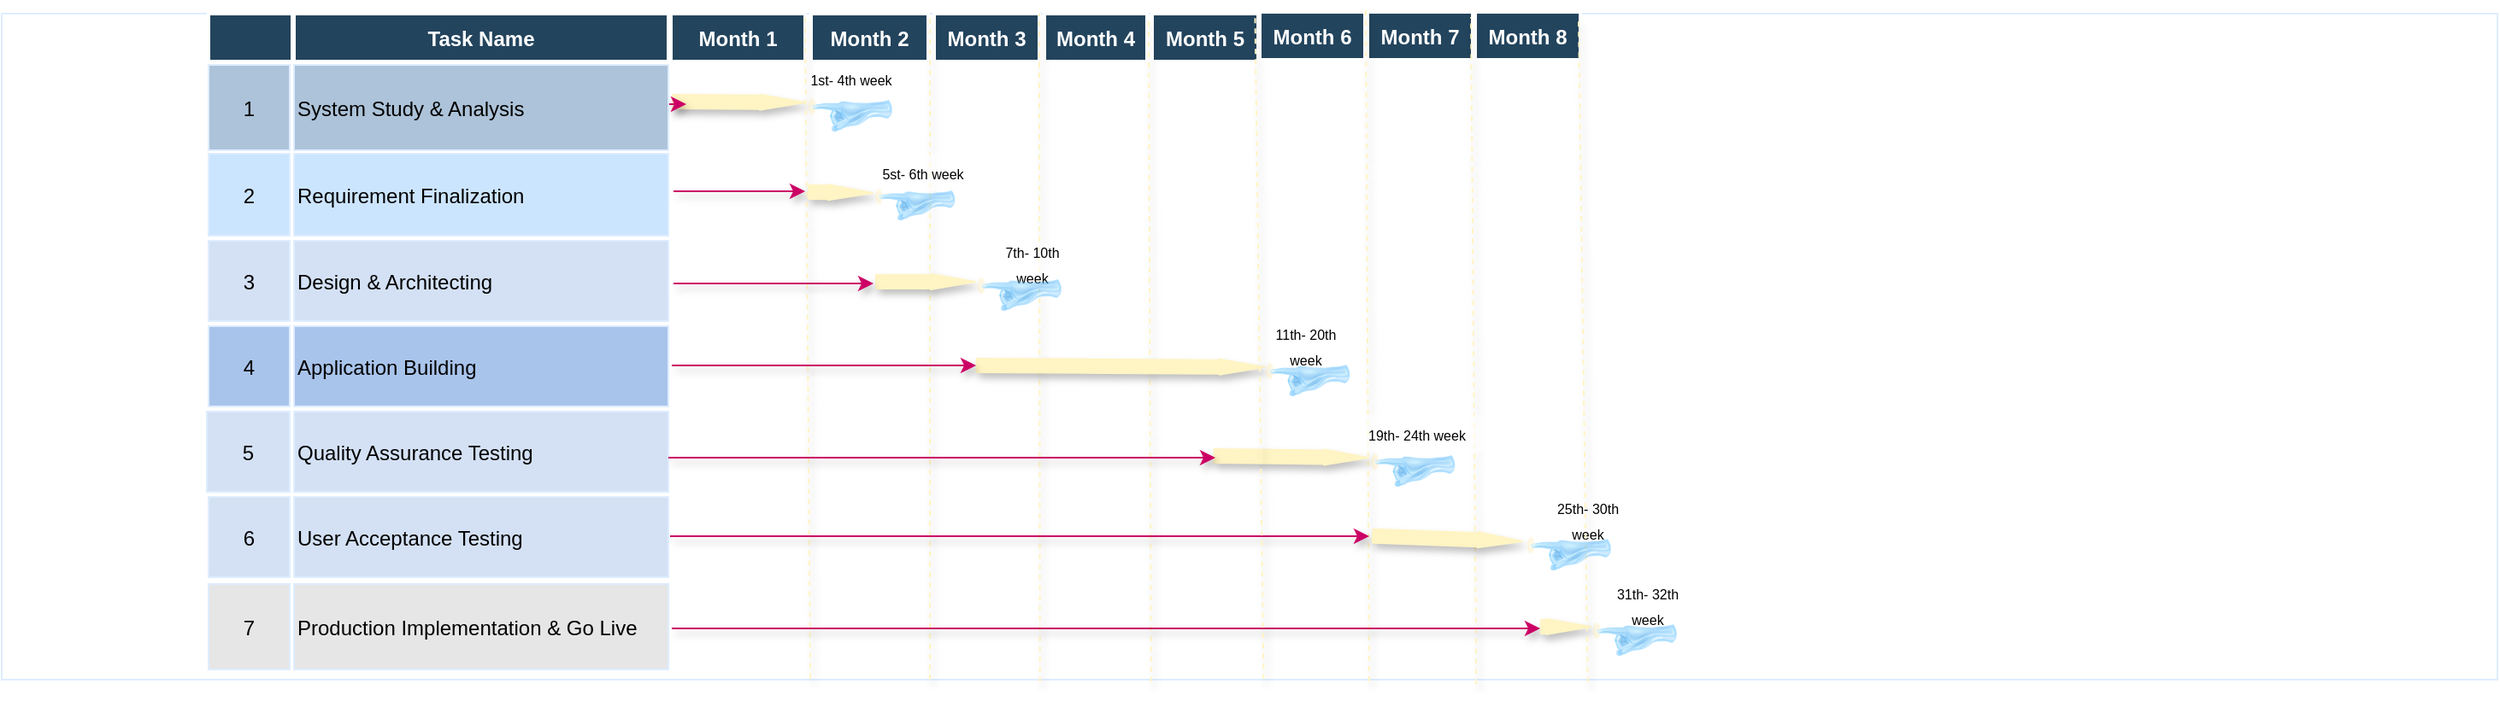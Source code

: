 <mxfile version="13.6.2" type="github">
  <diagram name="Page-1" id="8378b5f6-a2b2-b727-a746-972ab9d02e00">
    <mxGraphModel dx="4625" dy="493" grid="1" gridSize="10" guides="1" tooltips="1" connect="0" arrows="1" fold="1" page="1" pageScale="1.5" pageWidth="1169" pageHeight="827" background="#ffffff" math="0" shadow="0">
      <root>
        <mxCell id="0" />
        <mxCell id="1" parent="0" />
        <mxCell id="iz-O9aYa_GpuZ4qTTY7D-351" value="" style="align=left;strokeColor=#DEEDFF" parent="1" vertex="1">
          <mxGeometry x="-1930" y="30" width="1460" height="390" as="geometry" />
        </mxCell>
        <mxCell id="63" value="1" style="strokeColor=#DEEDFF;fillColor=#ADC3D9" parent="1" vertex="1">
          <mxGeometry x="-1809" y="60" width="47.5" height="50" as="geometry" />
        </mxCell>
        <mxCell id="64" value="System Study &amp; Analysis" style="align=left;strokeColor=#DEEDFF;fillColor=#ADC3D9" parent="1" vertex="1">
          <mxGeometry x="-1759" y="60" width="219" height="50" as="geometry" />
        </mxCell>
        <mxCell id="69" value="2" style="strokeColor=#DEEDFF;fillColor=#CCE5FF" parent="1" vertex="1">
          <mxGeometry x="-1809" y="112" width="47.5" height="48" as="geometry" />
        </mxCell>
        <mxCell id="iz-O9aYa_GpuZ4qTTY7D-308" value="" style="edgeStyle=orthogonalEdgeStyle;rounded=0;orthogonalLoop=1;jettySize=auto;html=1;shadow=1;strokeColor=#CC0066;fillColor=#FFF4C3;" parent="1" edge="1">
          <mxGeometry relative="1" as="geometry">
            <mxPoint x="-1537" y="134" as="sourcePoint" />
            <mxPoint x="-1460" y="134" as="targetPoint" />
          </mxGeometry>
        </mxCell>
        <mxCell id="70" value="Requirement Finalization" style="align=left;strokeColor=#DEEDFF;fillColor=#CCE5FF" parent="1" vertex="1">
          <mxGeometry x="-1759" y="112" width="219" height="48" as="geometry" />
        </mxCell>
        <mxCell id="74" value="3" style="strokeColor=#DEEDFF;fillColor=#D4E1F5;" parent="1" vertex="1">
          <mxGeometry x="-1809" y="163" width="47.5" height="47" as="geometry" />
        </mxCell>
        <mxCell id="75" value="Design &amp; Architecting" style="align=left;strokeColor=#DEEDFF;fillColor=#D4E1F5;" parent="1" vertex="1">
          <mxGeometry x="-1759" y="163" width="219" height="47" as="geometry" />
        </mxCell>
        <mxCell id="79" value="4" style="strokeColor=#DEEDFF;fillColor=#A9C4EB;" parent="1" vertex="1">
          <mxGeometry x="-1809" y="213" width="47.5" height="47" as="geometry" />
        </mxCell>
        <mxCell id="80" value="Application Building" style="align=left;strokeColor=#DEEDFF;fillColor=#A9C4EB;" parent="1" vertex="1">
          <mxGeometry x="-1759" y="213" width="219" height="47" as="geometry" />
        </mxCell>
        <mxCell id="84" value="5" style="strokeColor=#DEEDFF;fillColor=#D4E1F5;" parent="1" vertex="1">
          <mxGeometry x="-1810" y="263" width="48.5" height="47" as="geometry" />
        </mxCell>
        <mxCell id="85" value="Quality Assurance Testing " style="align=left;strokeColor=#DEEDFF;fillColor=#D4E1F5;" parent="1" vertex="1">
          <mxGeometry x="-1759" y="263" width="219" height="47" as="geometry" />
        </mxCell>
        <mxCell id="89" value="6" style="strokeColor=#DEEDFF;fillColor=#D4E1F5;" parent="1" vertex="1">
          <mxGeometry x="-1809" y="313" width="47.5" height="47" as="geometry" />
        </mxCell>
        <mxCell id="90" value="User Acceptance Testing" style="align=left;strokeColor=#DEEDFF;fillColor=#D4E1F5;" parent="1" vertex="1">
          <mxGeometry x="-1759" y="313" width="219" height="47" as="geometry" />
        </mxCell>
        <mxCell id="94" value="7" style="strokeColor=#DEEDFF;fillColor=#E6E6E6;" parent="1" vertex="1">
          <mxGeometry x="-1809" y="364" width="47.5" height="50" as="geometry" />
        </mxCell>
        <mxCell id="95" value="Production Implementation &amp; Go Live" style="align=left;strokeColor=#DEEDFF;fillColor=#E6E6E6;" parent="1" vertex="1">
          <mxGeometry x="-1759" y="364" width="219" height="50" as="geometry" />
        </mxCell>
        <mxCell id="4" value="Month 1" style="fillColor=#23445D;strokeColor=#FFFFFF;strokeWidth=2;fontColor=#FFFFFF;fontStyle=1" parent="1" vertex="1">
          <mxGeometry x="-1538.5" y="30" width="78.5" height="28" as="geometry" />
        </mxCell>
        <mxCell id="15" value="Month 2" style="fillColor=#23445D;strokeColor=#FFFFFF;strokeWidth=2;fontColor=#FFFFFF;fontStyle=1" parent="1" vertex="1">
          <mxGeometry x="-1456.5" y="30" width="68.5" height="28" as="geometry" />
        </mxCell>
        <mxCell id="23" value="Month 3" style="fillColor=#23445D;strokeColor=#FFFFFF;strokeWidth=2;fontColor=#FFFFFF;fontStyle=1" parent="1" vertex="1">
          <mxGeometry x="-1384.5" y="30" width="61.5" height="28" as="geometry" />
        </mxCell>
        <mxCell id="31" value="Month 4" style="fillColor=#23445D;strokeColor=#FFFFFF;strokeWidth=2;fontColor=#FFFFFF;fontStyle=1" parent="1" vertex="1">
          <mxGeometry x="-1320" y="30" width="60" height="28" as="geometry" />
        </mxCell>
        <mxCell id="39" value="Month 5" style="fillColor=#23445D;strokeColor=#FFFFFF;strokeWidth=2;fontColor=#FFFFFF;fontStyle=1" parent="1" vertex="1">
          <mxGeometry x="-1257" y="30" width="62" height="28" as="geometry" />
        </mxCell>
        <mxCell id="47" value="Month 6" style="fillColor=#23445D;strokeColor=#FFFFFF;strokeWidth=2;fontColor=#FFFFFF;fontStyle=1" parent="1" vertex="1">
          <mxGeometry x="-1194" y="29" width="61.5" height="28" as="geometry" />
        </mxCell>
        <mxCell id="55" value="Month 7" style="fillColor=#23445D;strokeColor=#FFFFFF;strokeWidth=2;fontColor=#FFFFFF;fontStyle=1" parent="1" vertex="1">
          <mxGeometry x="-1131" y="29" width="61.5" height="28" as="geometry" />
        </mxCell>
        <mxCell id="iz-O9aYa_GpuZ4qTTY7D-278" value="Month 8" style="fillColor=#23445D;strokeColor=#FFFFFF;strokeWidth=2;fontColor=#FFFFFF;fontStyle=1" parent="1" vertex="1">
          <mxGeometry x="-1068" y="29" width="61.5" height="28" as="geometry" />
        </mxCell>
        <mxCell id="iz-O9aYa_GpuZ4qTTY7D-280" value="Task Name" style="fillColor=#23445D;strokeColor=#FFFFFF;strokeWidth=2;fontColor=#FFFFFF;fontStyle=1" parent="1" vertex="1">
          <mxGeometry x="-1759" y="30" width="219" height="28" as="geometry" />
        </mxCell>
        <mxCell id="iz-O9aYa_GpuZ4qTTY7D-284" value="" style="fillColor=#23445D;strokeColor=#FFFFFF;strokeWidth=2;fontColor=#FFFFFF;fontStyle=1" parent="1" vertex="1">
          <mxGeometry x="-1809" y="30" width="49" height="28" as="geometry" />
        </mxCell>
        <mxCell id="iz-O9aYa_GpuZ4qTTY7D-286" value="" style="shape=flexArrow;endArrow=classic;html=1;endWidth=0;endSize=8.33;width=8;strokeColor=#FFF4C3;fillColor=#FFF4C3;shadow=1;" parent="1" edge="1">
          <mxGeometry width="50" height="50" relative="1" as="geometry">
            <mxPoint x="-1538" y="81.5" as="sourcePoint" />
            <mxPoint x="-1460" y="82" as="targetPoint" />
          </mxGeometry>
        </mxCell>
        <mxCell id="iz-O9aYa_GpuZ4qTTY7D-293" value="&lt;font style=&quot;font-size: 8px&quot;&gt;1st- 4th week&lt;/font&gt;" style="whiteSpace=wrap;html=1;strokeWidth=2;fillColor=#FFFFFF;opacity=50;strokeColor=#FFFFFF;" parent="1" vertex="1">
          <mxGeometry x="-1458.5" y="58" width="50" height="20" as="geometry" />
        </mxCell>
        <mxCell id="iz-O9aYa_GpuZ4qTTY7D-294" value="" style="endArrow=none;dashed=1;html=1;shadow=1;strokeColor=#FFF4C3;fillColor=#FFF4C3;exitX=0.324;exitY=0.998;exitDx=0;exitDy=0;exitPerimeter=0;" parent="1" edge="1" source="iz-O9aYa_GpuZ4qTTY7D-351">
          <mxGeometry width="50" height="50" relative="1" as="geometry">
            <mxPoint x="-1459.5" y="270" as="sourcePoint" />
            <mxPoint x="-1460" y="30" as="targetPoint" />
          </mxGeometry>
        </mxCell>
        <mxCell id="iz-O9aYa_GpuZ4qTTY7D-295" value="" style="endArrow=none;dashed=1;html=1;shadow=1;strokeColor=#FFF4C3;fillColor=#FFF4C3;" parent="1" edge="1">
          <mxGeometry width="50" height="50" relative="1" as="geometry">
            <mxPoint x="-1387" y="420" as="sourcePoint" />
            <mxPoint x="-1387" y="30" as="targetPoint" />
          </mxGeometry>
        </mxCell>
        <mxCell id="iz-O9aYa_GpuZ4qTTY7D-296" value="" style="endArrow=none;dashed=1;html=1;shadow=1;strokeColor=#FFF4C3;fillColor=#FFF4C3;exitX=0.416;exitY=1.004;exitDx=0;exitDy=0;exitPerimeter=0;" parent="1" edge="1">
          <mxGeometry width="50" height="50" relative="1" as="geometry">
            <mxPoint x="-1322.64" y="421.56" as="sourcePoint" />
            <mxPoint x="-1323" y="30" as="targetPoint" />
          </mxGeometry>
        </mxCell>
        <mxCell id="iz-O9aYa_GpuZ4qTTY7D-297" value="" style="endArrow=none;dashed=1;html=1;shadow=1;strokeColor=#FFF4C3;fillColor=#FFF4C3;" parent="1" edge="1">
          <mxGeometry width="50" height="50" relative="1" as="geometry">
            <mxPoint x="-1130" y="421" as="sourcePoint" />
            <mxPoint x="-1132" y="27" as="targetPoint" />
          </mxGeometry>
        </mxCell>
        <mxCell id="iz-O9aYa_GpuZ4qTTY7D-299" value="" style="endArrow=none;dashed=1;html=1;shadow=1;strokeColor=#FFF4C3;fillColor=#FFF4C3;exitX=0.584;exitY=1.007;exitDx=0;exitDy=0;exitPerimeter=0;" parent="1" edge="1">
          <mxGeometry width="50" height="50" relative="1" as="geometry">
            <mxPoint x="-1067.36" y="422.73" as="sourcePoint" />
            <mxPoint x="-1070.5" y="32" as="targetPoint" />
          </mxGeometry>
        </mxCell>
        <mxCell id="iz-O9aYa_GpuZ4qTTY7D-300" value="" style="endArrow=none;dashed=1;html=1;shadow=1;strokeColor=#FFF4C3;fillColor=#FFF4C3;exitX=0.453;exitY=1.004;exitDx=0;exitDy=0;exitPerimeter=0;" parent="1" edge="1">
          <mxGeometry width="50" height="50" relative="1" as="geometry">
            <mxPoint x="-1257.62" y="421.56" as="sourcePoint" />
            <mxPoint x="-1259" y="33" as="targetPoint" />
          </mxGeometry>
        </mxCell>
        <mxCell id="iz-O9aYa_GpuZ4qTTY7D-301" value="" style="shape=flexArrow;endArrow=classic;html=1;endWidth=0;endSize=8.33;width=8;strokeColor=#FFF4C3;fillColor=#FFF4C3;shadow=1;" parent="1" edge="1">
          <mxGeometry width="50" height="50" relative="1" as="geometry">
            <mxPoint x="-1458.5" y="134.5" as="sourcePoint" />
            <mxPoint x="-1420" y="135" as="targetPoint" />
          </mxGeometry>
        </mxCell>
        <mxCell id="iz-O9aYa_GpuZ4qTTY7D-302" value="&lt;font style=&quot;font-size: 8px&quot;&gt;5st- 6th week&lt;/font&gt;" style="whiteSpace=wrap;html=1;strokeWidth=2;fillColor=#FFFFFF;opacity=50;strokeColor=#FFFFFF;" parent="1" vertex="1">
          <mxGeometry x="-1416.5" y="113" width="50" height="20" as="geometry" />
        </mxCell>
        <mxCell id="iz-O9aYa_GpuZ4qTTY7D-303" value="" style="shape=flexArrow;endArrow=classic;html=1;endWidth=0;endSize=8.33;width=8;strokeColor=#FFF4C3;fillColor=#FFF4C3;shadow=1;" parent="1" edge="1">
          <mxGeometry width="50" height="50" relative="1" as="geometry">
            <mxPoint x="-1419" y="187" as="sourcePoint" />
            <mxPoint x="-1360" y="187" as="targetPoint" />
          </mxGeometry>
        </mxCell>
        <mxCell id="iz-O9aYa_GpuZ4qTTY7D-304" value="&lt;font style=&quot;font-size: 8px&quot;&gt;7th- 10th week&lt;/font&gt;" style="whiteSpace=wrap;html=1;strokeWidth=2;fillColor=#FFFFFF;opacity=50;strokeColor=#FFFFFF;" parent="1" vertex="1">
          <mxGeometry x="-1354" y="166" width="54" height="20" as="geometry" />
        </mxCell>
        <mxCell id="iz-O9aYa_GpuZ4qTTY7D-309" value="" style="edgeStyle=orthogonalEdgeStyle;rounded=0;orthogonalLoop=1;jettySize=auto;html=1;shadow=1;strokeColor=#CC0066;fillColor=#FFF4C3;" parent="1" edge="1">
          <mxGeometry relative="1" as="geometry">
            <mxPoint x="-1537" y="188" as="sourcePoint" />
            <mxPoint x="-1420" y="188" as="targetPoint" />
          </mxGeometry>
        </mxCell>
        <mxCell id="iz-O9aYa_GpuZ4qTTY7D-310" value="" style="shape=flexArrow;endArrow=classic;html=1;endWidth=0;endSize=8.33;width=8;strokeColor=#FFF4C3;fillColor=#FFF4C3;shadow=1;" parent="1" edge="1">
          <mxGeometry width="50" height="50" relative="1" as="geometry">
            <mxPoint x="-1360.25" y="236" as="sourcePoint" />
            <mxPoint x="-1191" y="237" as="targetPoint" />
          </mxGeometry>
        </mxCell>
        <mxCell id="iz-O9aYa_GpuZ4qTTY7D-311" value="&lt;font style=&quot;font-size: 8px&quot;&gt;11th- 20th week&lt;/font&gt;" style="whiteSpace=wrap;html=1;strokeWidth=2;fillColor=#FFFFFF;opacity=50;strokeColor=#FFFFFF;" parent="1" vertex="1">
          <mxGeometry x="-1194" y="214" width="54" height="20" as="geometry" />
        </mxCell>
        <mxCell id="iz-O9aYa_GpuZ4qTTY7D-312" value="" style="edgeStyle=orthogonalEdgeStyle;rounded=0;orthogonalLoop=1;jettySize=auto;html=1;shadow=1;strokeColor=#CC0066;fillColor=#FFF4C3;" parent="1" edge="1">
          <mxGeometry relative="1" as="geometry">
            <mxPoint x="-1538" y="236" as="sourcePoint" />
            <mxPoint x="-1360" y="236" as="targetPoint" />
          </mxGeometry>
        </mxCell>
        <mxCell id="iz-O9aYa_GpuZ4qTTY7D-313" value="" style="shape=flexArrow;endArrow=classic;html=1;endWidth=0;endSize=8.33;width=8;strokeColor=#FFF4C3;fillColor=#FFF4C3;shadow=1;" parent="1" edge="1">
          <mxGeometry width="50" height="50" relative="1" as="geometry">
            <mxPoint x="-1221.25" y="289" as="sourcePoint" />
            <mxPoint x="-1130" y="290" as="targetPoint" />
          </mxGeometry>
        </mxCell>
        <mxCell id="iz-O9aYa_GpuZ4qTTY7D-314" value="" style="edgeStyle=orthogonalEdgeStyle;rounded=0;orthogonalLoop=1;jettySize=auto;html=1;shadow=1;strokeColor=#CC0066;fillColor=#FFF4C3;" parent="1" edge="1">
          <mxGeometry relative="1" as="geometry">
            <mxPoint x="-1540" y="290" as="sourcePoint" />
            <mxPoint x="-1220" y="290" as="targetPoint" />
          </mxGeometry>
        </mxCell>
        <mxCell id="iz-O9aYa_GpuZ4qTTY7D-315" value="&lt;font style=&quot;font-size: 8px&quot;&gt;19th- 24th week&lt;/font&gt;" style="whiteSpace=wrap;html=1;strokeWidth=2;fillColor=#FFFFFF;opacity=50;strokeColor=#FFFFFF;" parent="1" vertex="1">
          <mxGeometry x="-1144" y="266" width="84" height="20" as="geometry" />
        </mxCell>
        <mxCell id="iz-O9aYa_GpuZ4qTTY7D-316" value="" style="edgeStyle=orthogonalEdgeStyle;rounded=0;orthogonalLoop=1;jettySize=auto;html=1;shadow=1;strokeColor=#CC0066;fillColor=#FFF4C3;" parent="1" edge="1">
          <mxGeometry relative="1" as="geometry">
            <mxPoint x="-1539" y="336" as="sourcePoint" />
            <mxPoint x="-1130" y="336" as="targetPoint" />
          </mxGeometry>
        </mxCell>
        <mxCell id="iz-O9aYa_GpuZ4qTTY7D-317" value="" style="shape=flexArrow;endArrow=classic;html=1;endWidth=0;endSize=8.33;width=8;strokeColor=#FFF4C3;fillColor=#FFF4C3;shadow=1;" parent="1" edge="1">
          <mxGeometry width="50" height="50" relative="1" as="geometry">
            <mxPoint x="-1128.5" y="335.91" as="sourcePoint" />
            <mxPoint x="-1040" y="339" as="targetPoint" />
          </mxGeometry>
        </mxCell>
        <mxCell id="iz-O9aYa_GpuZ4qTTY7D-318" value="&lt;font style=&quot;font-size: 8px&quot;&gt;25th- 30th week&lt;/font&gt;" style="whiteSpace=wrap;html=1;strokeWidth=2;fillColor=#FFFFFF;opacity=50;strokeColor=#FFFFFF;" parent="1" vertex="1">
          <mxGeometry x="-1031" y="315" width="58" height="21" as="geometry" />
        </mxCell>
        <mxCell id="iz-O9aYa_GpuZ4qTTY7D-319" value="" style="edgeStyle=orthogonalEdgeStyle;rounded=0;orthogonalLoop=1;jettySize=auto;html=1;shadow=1;strokeColor=#CC0066;fillColor=#FFF4C3;" parent="1" edge="1">
          <mxGeometry relative="1" as="geometry">
            <mxPoint x="-1538" y="390" as="sourcePoint" />
            <mxPoint x="-1030" y="390" as="targetPoint" />
          </mxGeometry>
        </mxCell>
        <mxCell id="iz-O9aYa_GpuZ4qTTY7D-320" value="" style="shape=flexArrow;endArrow=classic;html=1;endWidth=0;endSize=8.33;width=8;strokeColor=#FFF4C3;fillColor=#FFF4C3;shadow=1;" parent="1" edge="1">
          <mxGeometry width="50" height="50" relative="1" as="geometry">
            <mxPoint x="-1030" y="389" as="sourcePoint" />
            <mxPoint x="-1000" y="389" as="targetPoint" />
          </mxGeometry>
        </mxCell>
        <mxCell id="iz-O9aYa_GpuZ4qTTY7D-321" value="" style="endArrow=none;dashed=1;html=1;shadow=1;strokeColor=#FFF4C3;fillColor=#FFF4C3;exitX=0.63;exitY=1.004;exitDx=0;exitDy=0;exitPerimeter=0;" parent="1" edge="1">
          <mxGeometry width="50" height="50" relative="1" as="geometry">
            <mxPoint x="-1002.2" y="421.56" as="sourcePoint" />
            <mxPoint x="-1007.5" y="33" as="targetPoint" />
          </mxGeometry>
        </mxCell>
        <mxCell id="iz-O9aYa_GpuZ4qTTY7D-322" value="&lt;font style=&quot;font-size: 8px&quot;&gt;31th- 32th week&lt;/font&gt;" style="whiteSpace=wrap;html=1;strokeWidth=2;fillColor=#FFFFFF;opacity=50;strokeColor=#FFFFFF;" parent="1" vertex="1">
          <mxGeometry x="-994.5" y="365" width="54" height="22" as="geometry" />
        </mxCell>
        <mxCell id="iz-O9aYa_GpuZ4qTTY7D-326" value="" style="image;html=1;image=img/lib/clip_art/computers/Touch_128x128.png;strokeColor=#00FF00;strokeWidth=2;fillColor=#FFB570;opacity=50;rotation=0;direction=east;" parent="1" vertex="1">
          <mxGeometry x="-1410" y="184" width="150.51" height="20" as="geometry" />
        </mxCell>
        <mxCell id="iz-O9aYa_GpuZ4qTTY7D-329" value="" style="endArrow=none;dashed=1;html=1;shadow=1;strokeColor=#FFF4C3;fillColor=#FFF4C3;entryX=1.004;entryY=0.071;entryDx=0;entryDy=0;entryPerimeter=0;exitX=0.507;exitY=0.999;exitDx=0;exitDy=0;exitPerimeter=0;" parent="1" edge="1">
          <mxGeometry width="50" height="50" relative="1" as="geometry">
            <mxPoint x="-1191.78" y="419.61" as="sourcePoint" />
            <mxPoint x="-1196.752" y="31.988" as="targetPoint" />
          </mxGeometry>
        </mxCell>
        <mxCell id="iz-O9aYa_GpuZ4qTTY7D-333" value="" style="image;html=1;image=img/lib/clip_art/computers/Touch_128x128.png;strokeColor=#00FF00;strokeWidth=2;fillColor=#FFB570;opacity=50;rotation=0;direction=east;" parent="1" vertex="1">
          <mxGeometry x="-1241.26" y="234" width="150.51" height="20" as="geometry" />
        </mxCell>
        <mxCell id="iz-O9aYa_GpuZ4qTTY7D-334" value="" style="image;html=1;image=img/lib/clip_art/computers/Touch_128x128.png;strokeColor=#00FF00;strokeWidth=2;fillColor=#FFB570;opacity=50;rotation=0;direction=east;" parent="1" vertex="1">
          <mxGeometry x="-1088.01" y="336" width="149.51" height="20" as="geometry" />
        </mxCell>
        <mxCell id="iz-O9aYa_GpuZ4qTTY7D-335" value="" style="image;html=1;image=img/lib/clip_art/computers/Touch_128x128.png;strokeColor=#00FF00;strokeWidth=2;fillColor=#FFB570;opacity=50;rotation=0;direction=east;" parent="1" vertex="1">
          <mxGeometry x="-1050" y="386" width="150.51" height="20" as="geometry" />
        </mxCell>
        <mxCell id="iz-O9aYa_GpuZ4qTTY7D-336" value="" style="image;html=1;image=img/lib/clip_art/computers/Touch_128x128.png;strokeColor=#00FF00;strokeWidth=2;fillColor=#FFB570;opacity=50;rotation=0;direction=east;" parent="1" vertex="1">
          <mxGeometry x="-1471" y="132" width="150.51" height="19" as="geometry" />
        </mxCell>
        <mxCell id="iz-O9aYa_GpuZ4qTTY7D-337" value="" style="image;html=1;image=img/lib/clip_art/computers/Touch_128x128.png;strokeColor=#00FF00;strokeWidth=2;fillColor=#FFB570;opacity=50;rotation=0;direction=east;" parent="1" vertex="1">
          <mxGeometry x="-1509" y="79" width="150.51" height="20" as="geometry" />
        </mxCell>
        <mxCell id="iz-O9aYa_GpuZ4qTTY7D-338" value="" style="image;html=1;image=img/lib/clip_art/computers/Touch_128x128.png;strokeColor=#00FF00;strokeWidth=2;fillColor=#FFB570;opacity=50;rotation=0;direction=east;" parent="1" vertex="1">
          <mxGeometry x="-1194.75" y="287" width="180.51" height="20" as="geometry" />
        </mxCell>
        <mxCell id="cnB5Z5DSOOzcix_INMOb-95" value="" style="edgeStyle=orthogonalEdgeStyle;rounded=0;orthogonalLoop=1;jettySize=auto;html=1;shadow=1;strokeColor=#CC0066;fillColor=#FFF4C3;" edge="1" parent="1">
          <mxGeometry relative="1" as="geometry">
            <mxPoint x="-1539.5" y="83" as="sourcePoint" />
            <mxPoint x="-1529.5" y="83" as="targetPoint" />
          </mxGeometry>
        </mxCell>
      </root>
    </mxGraphModel>
  </diagram>
</mxfile>
